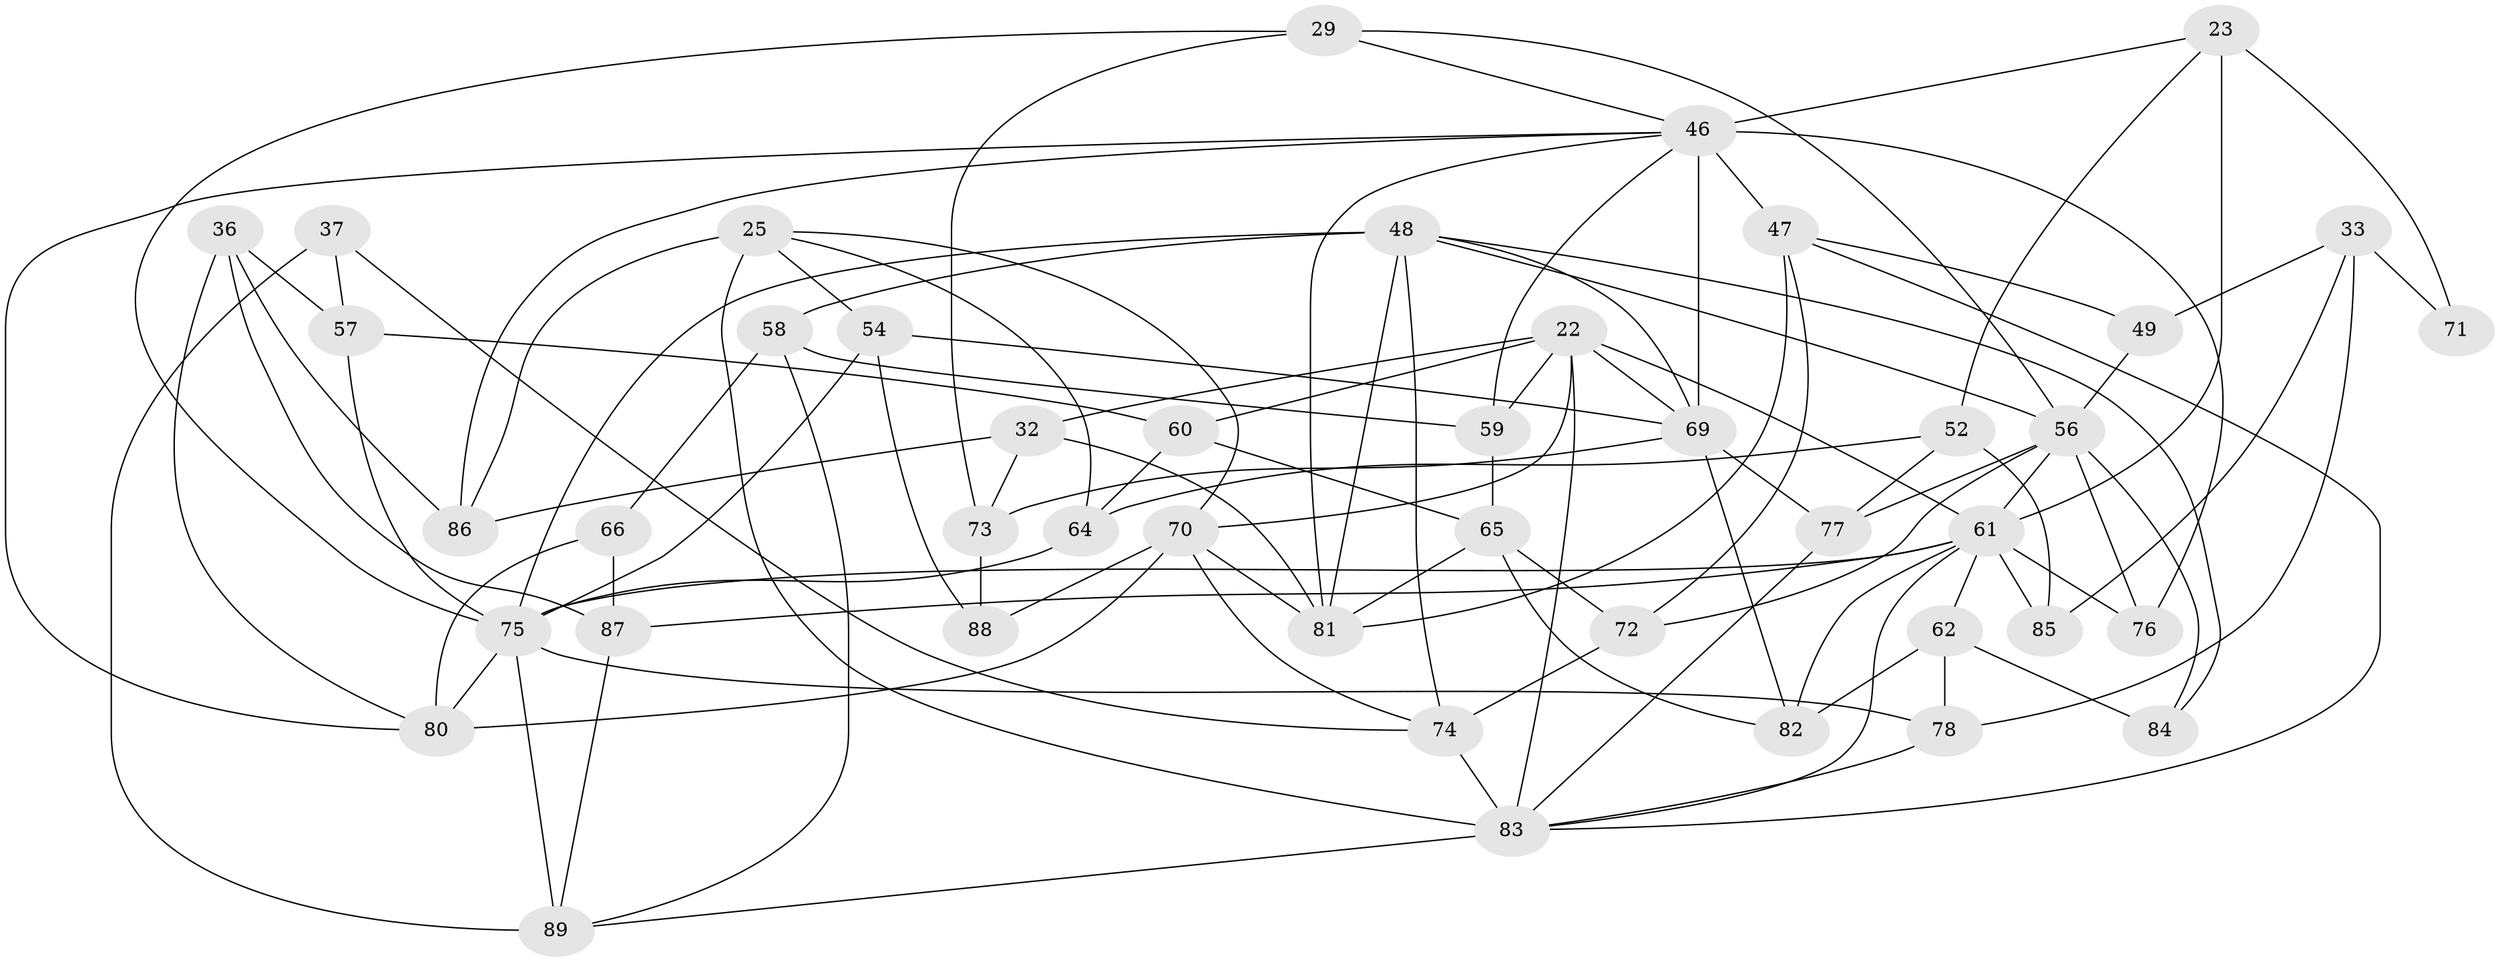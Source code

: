 // original degree distribution, {4: 1.0}
// Generated by graph-tools (version 1.1) at 2025/59/03/09/25 04:59:06]
// undirected, 44 vertices, 105 edges
graph export_dot {
graph [start="1"]
  node [color=gray90,style=filled];
  22 [super="+18"];
  23 [super="+6"];
  25 [super="+12"];
  29;
  32 [super="+24"];
  33 [super="+30"];
  36;
  37;
  46 [super="+41"];
  47 [super="+45"];
  48 [super="+19+28+38"];
  49 [super="+16"];
  52;
  54;
  56 [super="+3+14+26"];
  57;
  58;
  59 [super="+34"];
  60;
  61 [super="+50+43+51"];
  62 [super="+20"];
  64;
  65 [super="+5"];
  66;
  69 [super="+67"];
  70 [super="+21"];
  71;
  72;
  73 [super="+42"];
  74 [super="+44"];
  75 [super="+68"];
  76 [super="+55"];
  77;
  78;
  80 [super="+53"];
  81 [super="+79+63"];
  82;
  83 [super="+8+11"];
  84;
  85;
  86;
  87;
  88;
  89 [super="+17"];
  22 -- 60;
  22 -- 32;
  22 -- 59 [weight=2];
  22 -- 83;
  22 -- 61;
  22 -- 69;
  22 -- 70;
  23 -- 52;
  23 -- 71 [weight=2];
  23 -- 61 [weight=2];
  23 -- 46;
  25 -- 86;
  25 -- 83 [weight=2];
  25 -- 64;
  25 -- 54;
  25 -- 70;
  29 -- 73;
  29 -- 56;
  29 -- 46;
  29 -- 75;
  32 -- 73 [weight=2];
  32 -- 86;
  32 -- 81 [weight=2];
  33 -- 85;
  33 -- 78;
  33 -- 71 [weight=2];
  33 -- 49 [weight=2];
  36 -- 57;
  36 -- 80;
  36 -- 87;
  36 -- 86;
  37 -- 74;
  37 -- 89 [weight=2];
  37 -- 57;
  46 -- 86;
  46 -- 47;
  46 -- 76 [weight=2];
  46 -- 69 [weight=3];
  46 -- 80;
  46 -- 81;
  46 -- 59;
  47 -- 49 [weight=2];
  47 -- 72;
  47 -- 83;
  47 -- 81;
  48 -- 69 [weight=2];
  48 -- 58;
  48 -- 74;
  48 -- 84;
  48 -- 75 [weight=2];
  48 -- 56;
  48 -- 81 [weight=2];
  49 -- 56 [weight=2];
  52 -- 64;
  52 -- 85;
  52 -- 77;
  54 -- 75;
  54 -- 88;
  54 -- 69;
  56 -- 76 [weight=2];
  56 -- 72;
  56 -- 77;
  56 -- 84;
  56 -- 61;
  57 -- 60;
  57 -- 75;
  58 -- 66;
  58 -- 59;
  58 -- 89;
  59 -- 65 [weight=2];
  60 -- 65;
  60 -- 64;
  61 -- 85 [weight=2];
  61 -- 87;
  61 -- 76 [weight=2];
  61 -- 62 [weight=2];
  61 -- 75 [weight=3];
  61 -- 82;
  61 -- 83;
  62 -- 84 [weight=2];
  62 -- 82;
  62 -- 78;
  64 -- 75;
  65 -- 72;
  65 -- 82;
  65 -- 81;
  66 -- 87;
  66 -- 80 [weight=2];
  69 -- 73;
  69 -- 82;
  69 -- 77;
  70 -- 80;
  70 -- 81;
  70 -- 74;
  70 -- 88;
  72 -- 74;
  73 -- 88 [weight=2];
  74 -- 83 [weight=2];
  75 -- 80;
  75 -- 89;
  75 -- 78;
  77 -- 83;
  78 -- 83;
  83 -- 89;
  87 -- 89;
}
